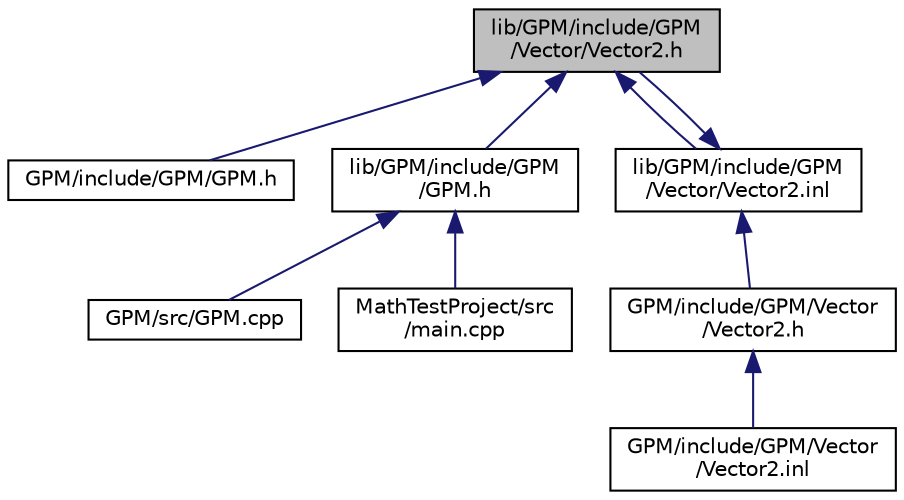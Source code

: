 digraph "lib/GPM/include/GPM/Vector/Vector2.h"
{
 // INTERACTIVE_SVG=YES
 // LATEX_PDF_SIZE
  edge [fontname="Helvetica",fontsize="10",labelfontname="Helvetica",labelfontsize="10"];
  node [fontname="Helvetica",fontsize="10",shape=record];
  Node5 [label="lib/GPM/include/GPM\l/Vector/Vector2.h",height=0.2,width=0.4,color="black", fillcolor="grey75", style="filled", fontcolor="black",tooltip=" "];
  Node5 -> Node6 [dir="back",color="midnightblue",fontsize="10",style="solid",fontname="Helvetica"];
  Node6 [label="GPM/include/GPM/GPM.h",height=0.2,width=0.4,color="black", fillcolor="white", style="filled",URL="$_g_p_m_2include_2_g_p_m_2_g_p_m_8h.html",tooltip=" "];
  Node5 -> Node7 [dir="back",color="midnightblue",fontsize="10",style="solid",fontname="Helvetica"];
  Node7 [label="lib/GPM/include/GPM\l/GPM.h",height=0.2,width=0.4,color="black", fillcolor="white", style="filled",URL="$lib_2_g_p_m_2include_2_g_p_m_2_g_p_m_8h.html",tooltip=" "];
  Node7 -> Node8 [dir="back",color="midnightblue",fontsize="10",style="solid",fontname="Helvetica"];
  Node8 [label="GPM/src/GPM.cpp",height=0.2,width=0.4,color="black", fillcolor="white", style="filled",URL="$_g_p_m_8cpp.html",tooltip=" "];
  Node7 -> Node9 [dir="back",color="midnightblue",fontsize="10",style="solid",fontname="Helvetica"];
  Node9 [label="MathTestProject/src\l/main.cpp",height=0.2,width=0.4,color="black", fillcolor="white", style="filled",URL="$main_8cpp.html",tooltip=" "];
  Node5 -> Node10 [dir="back",color="midnightblue",fontsize="10",style="solid",fontname="Helvetica"];
  Node10 [label="lib/GPM/include/GPM\l/Vector/Vector2.inl",height=0.2,width=0.4,color="black", fillcolor="white", style="filled",URL="$lib_2_g_p_m_2include_2_g_p_m_2_vector_2_vector2_8inl.html",tooltip=" "];
  Node10 -> Node11 [dir="back",color="midnightblue",fontsize="10",style="solid",fontname="Helvetica"];
  Node11 [label="GPM/include/GPM/Vector\l/Vector2.h",height=0.2,width=0.4,color="black", fillcolor="white", style="filled",URL="$_g_p_m_2include_2_g_p_m_2_vector_2_vector2_8h.html",tooltip=" "];
  Node11 -> Node12 [dir="back",color="midnightblue",fontsize="10",style="solid",fontname="Helvetica"];
  Node12 [label="GPM/include/GPM/Vector\l/Vector2.inl",height=0.2,width=0.4,color="black", fillcolor="white", style="filled",URL="$_g_p_m_2include_2_g_p_m_2_vector_2_vector2_8inl.html",tooltip=" "];
  Node10 -> Node5 [dir="back",color="midnightblue",fontsize="10",style="solid",fontname="Helvetica"];
}
